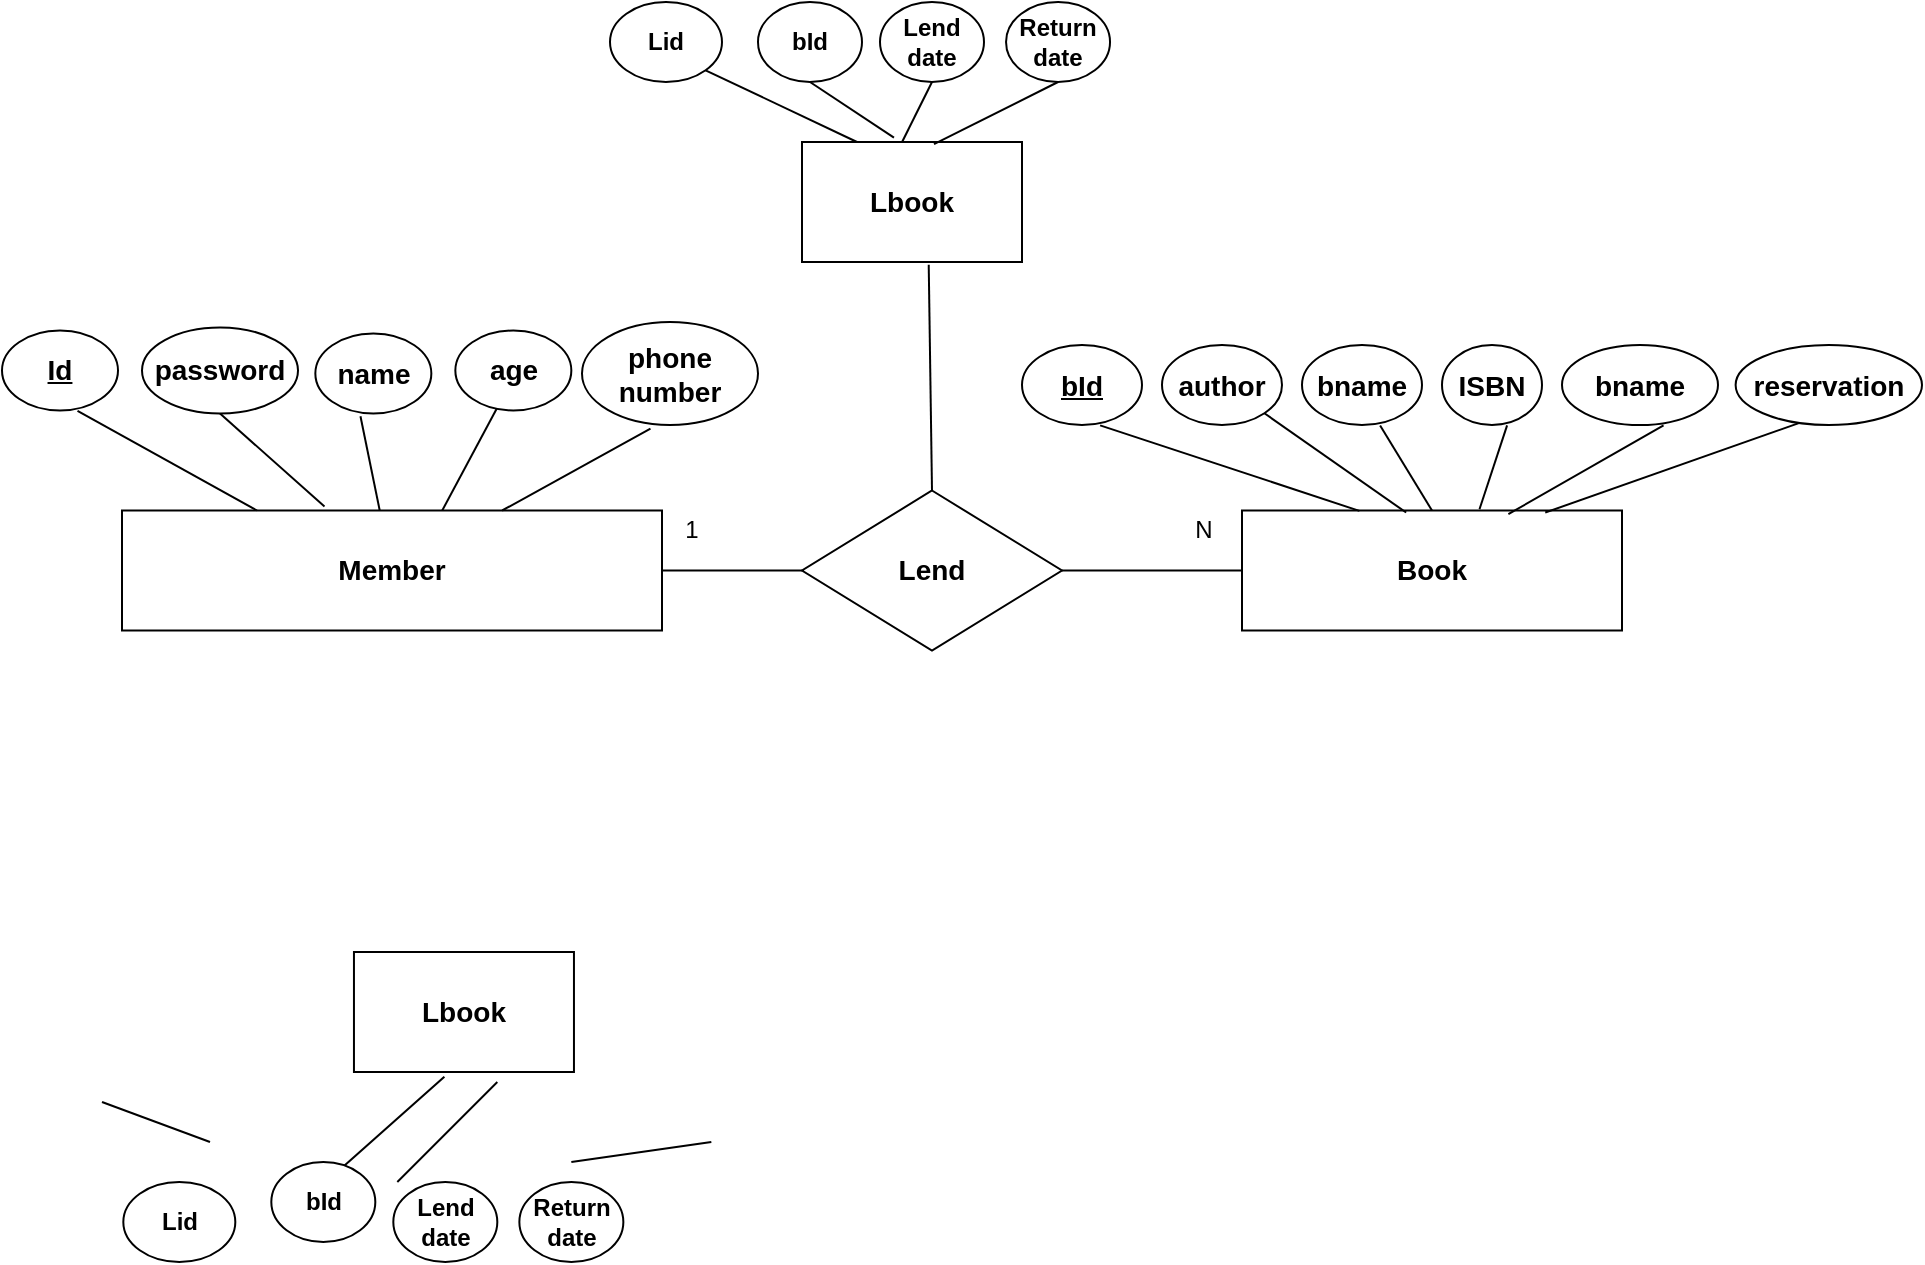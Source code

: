 <mxfile version="13.7.9" type="github">
  <diagram id="R2lEEEUBdFMjLlhIrx00" name="Page-1">
    <mxGraphModel dx="1278" dy="548" grid="1" gridSize="10" guides="1" tooltips="1" connect="1" arrows="1" fold="1" page="1" pageScale="1" pageWidth="850" pageHeight="1100" math="0" shadow="0" extFonts="Permanent Marker^https://fonts.googleapis.com/css?family=Permanent+Marker">
      <root>
        <mxCell id="0" />
        <mxCell id="1" parent="0" />
        <mxCell id="YOg1Quj3FaW0oakPer5X-5" value="&lt;span style=&quot;font-size: 14px&quot;&gt;&lt;b&gt;Member&lt;/b&gt;&lt;/span&gt;" style="rounded=0;whiteSpace=wrap;html=1;" vertex="1" parent="1">
          <mxGeometry x="80" y="334.25" width="270" height="60" as="geometry" />
        </mxCell>
        <mxCell id="YOg1Quj3FaW0oakPer5X-7" value="" style="endArrow=none;html=1;entryX=0.651;entryY=1.005;entryDx=0;entryDy=0;entryPerimeter=0;exitX=0.25;exitY=0;exitDx=0;exitDy=0;" edge="1" parent="1" source="YOg1Quj3FaW0oakPer5X-5" target="YOg1Quj3FaW0oakPer5X-8">
          <mxGeometry width="50" height="50" relative="1" as="geometry">
            <mxPoint x="92.58" y="325.27" as="sourcePoint" />
            <mxPoint x="90" y="284.25" as="targetPoint" />
            <Array as="points" />
          </mxGeometry>
        </mxCell>
        <mxCell id="YOg1Quj3FaW0oakPer5X-8" value="&lt;b&gt;&lt;u&gt;&lt;font style=&quot;font-size: 14px&quot;&gt;Id&lt;/font&gt;&lt;/u&gt;&lt;/b&gt;" style="ellipse;whiteSpace=wrap;html=1;" vertex="1" parent="1">
          <mxGeometry x="20" y="244.25" width="58" height="40" as="geometry" />
        </mxCell>
        <mxCell id="YOg1Quj3FaW0oakPer5X-9" value="" style="endArrow=none;html=1;exitX=0.375;exitY=-0.033;exitDx=0;exitDy=0;entryX=0.5;entryY=1;entryDx=0;entryDy=0;exitPerimeter=0;" edge="1" parent="1" source="YOg1Quj3FaW0oakPer5X-5" target="YOg1Quj3FaW0oakPer5X-10">
          <mxGeometry width="50" height="50" relative="1" as="geometry">
            <mxPoint x="122.46" y="324.25" as="sourcePoint" />
            <mxPoint x="170" y="287.25" as="targetPoint" />
            <Array as="points" />
          </mxGeometry>
        </mxCell>
        <mxCell id="YOg1Quj3FaW0oakPer5X-10" value="&lt;b&gt;&lt;font style=&quot;font-size: 14px&quot;&gt;password&lt;/font&gt;&lt;/b&gt;" style="ellipse;whiteSpace=wrap;html=1;" vertex="1" parent="1">
          <mxGeometry x="90" y="242.75" width="78" height="43" as="geometry" />
        </mxCell>
        <mxCell id="YOg1Quj3FaW0oakPer5X-11" value="" style="endArrow=none;html=1;entryX=0.389;entryY=1.035;entryDx=0;entryDy=0;entryPerimeter=0;" edge="1" parent="1" source="YOg1Quj3FaW0oakPer5X-5" target="YOg1Quj3FaW0oakPer5X-12">
          <mxGeometry width="50" height="50" relative="1" as="geometry">
            <mxPoint x="169.997" y="324.25" as="sourcePoint" />
            <mxPoint x="226.67" y="284.25" as="targetPoint" />
          </mxGeometry>
        </mxCell>
        <mxCell id="YOg1Quj3FaW0oakPer5X-12" value="&lt;font style=&quot;font-size: 14px&quot;&gt;&lt;b&gt;name&lt;/b&gt;&lt;/font&gt;" style="ellipse;whiteSpace=wrap;html=1;" vertex="1" parent="1">
          <mxGeometry x="176.67" y="245.75" width="58" height="40" as="geometry" />
        </mxCell>
        <mxCell id="YOg1Quj3FaW0oakPer5X-16" value="" style="endArrow=none;html=1;exitX=0.593;exitY=0;exitDx=0;exitDy=0;entryX=0.362;entryY=0.963;entryDx=0;entryDy=0;entryPerimeter=0;exitPerimeter=0;" edge="1" parent="1" target="YOg1Quj3FaW0oakPer5X-17" source="YOg1Quj3FaW0oakPer5X-5">
          <mxGeometry width="50" height="50" relative="1" as="geometry">
            <mxPoint x="191.67" y="324.25" as="sourcePoint" />
            <mxPoint x="270" y="285.25" as="targetPoint" />
          </mxGeometry>
        </mxCell>
        <mxCell id="YOg1Quj3FaW0oakPer5X-17" value="&lt;font style=&quot;font-size: 14px&quot;&gt;&lt;b&gt;age&lt;/b&gt;&lt;/font&gt;" style="ellipse;whiteSpace=wrap;html=1;" vertex="1" parent="1">
          <mxGeometry x="246.67" y="244.25" width="58" height="40" as="geometry" />
        </mxCell>
        <mxCell id="YOg1Quj3FaW0oakPer5X-20" value="" style="endArrow=none;html=1;entryX=0.389;entryY=1.035;entryDx=0;entryDy=0;entryPerimeter=0;exitX=0.704;exitY=0;exitDx=0;exitDy=0;exitPerimeter=0;" edge="1" parent="1" target="YOg1Quj3FaW0oakPer5X-21" source="YOg1Quj3FaW0oakPer5X-5">
          <mxGeometry width="50" height="50" relative="1" as="geometry">
            <mxPoint x="320.61" y="334.25" as="sourcePoint" />
            <mxPoint x="370" y="284.25" as="targetPoint" />
          </mxGeometry>
        </mxCell>
        <mxCell id="YOg1Quj3FaW0oakPer5X-21" value="&lt;font style=&quot;font-size: 14px&quot;&gt;&lt;b&gt;phone&lt;br&gt;number&lt;br&gt;&lt;/b&gt;&lt;/font&gt;" style="ellipse;whiteSpace=wrap;html=1;" vertex="1" parent="1">
          <mxGeometry x="310" y="240" width="88" height="51.5" as="geometry" />
        </mxCell>
        <mxCell id="YOg1Quj3FaW0oakPer5X-25" value="&lt;b style=&quot;font-size: 14px&quot;&gt;Lend&lt;/b&gt;" style="rhombus;whiteSpace=wrap;html=1;" vertex="1" parent="1">
          <mxGeometry x="420" y="324.25" width="130" height="80" as="geometry" />
        </mxCell>
        <mxCell id="YOg1Quj3FaW0oakPer5X-26" value="" style="endArrow=none;html=1;entryX=0;entryY=0.5;entryDx=0;entryDy=0;exitX=1;exitY=0.5;exitDx=0;exitDy=0;" edge="1" parent="1" source="YOg1Quj3FaW0oakPer5X-5" target="YOg1Quj3FaW0oakPer5X-25">
          <mxGeometry width="50" height="50" relative="1" as="geometry">
            <mxPoint x="370" y="384.25" as="sourcePoint" />
            <mxPoint x="420" y="334.25" as="targetPoint" />
          </mxGeometry>
        </mxCell>
        <mxCell id="YOg1Quj3FaW0oakPer5X-27" value="" style="endArrow=none;html=1;exitX=1;exitY=0.5;exitDx=0;exitDy=0;entryX=0;entryY=0.5;entryDx=0;entryDy=0;" edge="1" parent="1" source="YOg1Quj3FaW0oakPer5X-25" target="YOg1Quj3FaW0oakPer5X-29">
          <mxGeometry width="50" height="50" relative="1" as="geometry">
            <mxPoint x="590" y="434.25" as="sourcePoint" />
            <mxPoint x="640" y="364.25" as="targetPoint" />
          </mxGeometry>
        </mxCell>
        <mxCell id="YOg1Quj3FaW0oakPer5X-29" value="&lt;span style=&quot;font-size: 14px&quot;&gt;&lt;b&gt;Book&lt;/b&gt;&lt;/span&gt;" style="rounded=0;whiteSpace=wrap;html=1;" vertex="1" parent="1">
          <mxGeometry x="640" y="334.25" width="190" height="60" as="geometry" />
        </mxCell>
        <mxCell id="YOg1Quj3FaW0oakPer5X-31" value="" style="endArrow=none;html=1;entryX=0.651;entryY=1.005;entryDx=0;entryDy=0;entryPerimeter=0;exitX=0.309;exitY=0.003;exitDx=0;exitDy=0;exitPerimeter=0;" edge="1" parent="1" target="YOg1Quj3FaW0oakPer5X-32" source="YOg1Quj3FaW0oakPer5X-29">
          <mxGeometry width="50" height="50" relative="1" as="geometry">
            <mxPoint x="697.5" y="334.25" as="sourcePoint" />
            <mxPoint x="640" y="284.25" as="targetPoint" />
            <Array as="points" />
          </mxGeometry>
        </mxCell>
        <mxCell id="YOg1Quj3FaW0oakPer5X-32" value="&lt;b&gt;&lt;u&gt;&lt;font style=&quot;font-size: 14px&quot;&gt;bId&lt;/font&gt;&lt;/u&gt;&lt;/b&gt;" style="ellipse;whiteSpace=wrap;html=1;" vertex="1" parent="1">
          <mxGeometry x="530" y="251.5" width="60" height="40" as="geometry" />
        </mxCell>
        <mxCell id="YOg1Quj3FaW0oakPer5X-35" value="1" style="text;html=1;strokeColor=none;fillColor=none;align=center;verticalAlign=middle;whiteSpace=wrap;rounded=0;" vertex="1" parent="1">
          <mxGeometry x="354" y="334.25" width="22" height="20" as="geometry" />
        </mxCell>
        <mxCell id="YOg1Quj3FaW0oakPer5X-36" value="N" style="text;html=1;strokeColor=none;fillColor=none;align=center;verticalAlign=middle;whiteSpace=wrap;rounded=0;" vertex="1" parent="1">
          <mxGeometry x="610" y="334.25" width="22" height="20" as="geometry" />
        </mxCell>
        <mxCell id="YOg1Quj3FaW0oakPer5X-38" value="" style="endArrow=none;html=1;entryX=0;entryY=0;entryDx=0;entryDy=0;exitX=0.432;exitY=0.017;exitDx=0;exitDy=0;exitPerimeter=0;" edge="1" parent="1" target="YOg1Quj3FaW0oakPer5X-39" source="YOg1Quj3FaW0oakPer5X-29">
          <mxGeometry width="50" height="50" relative="1" as="geometry">
            <mxPoint x="803.15" y="335.45" as="sourcePoint" />
            <mxPoint x="730" y="284.25" as="targetPoint" />
            <Array as="points" />
          </mxGeometry>
        </mxCell>
        <mxCell id="YOg1Quj3FaW0oakPer5X-39" value="&lt;span style=&quot;font-size: 14px&quot;&gt;&lt;b&gt;author&lt;/b&gt;&lt;/span&gt;" style="ellipse;whiteSpace=wrap;html=1;direction=west;" vertex="1" parent="1">
          <mxGeometry x="600" y="251.5" width="60" height="40" as="geometry" />
        </mxCell>
        <mxCell id="YOg1Quj3FaW0oakPer5X-40" value="" style="endArrow=none;html=1;entryX=0.651;entryY=1.005;entryDx=0;entryDy=0;entryPerimeter=0;exitX=0.5;exitY=0;exitDx=0;exitDy=0;" edge="1" parent="1" target="YOg1Quj3FaW0oakPer5X-41" source="YOg1Quj3FaW0oakPer5X-29">
          <mxGeometry width="50" height="50" relative="1" as="geometry">
            <mxPoint x="893.15" y="329.7" as="sourcePoint" />
            <mxPoint x="820" y="278.5" as="targetPoint" />
            <Array as="points" />
          </mxGeometry>
        </mxCell>
        <mxCell id="YOg1Quj3FaW0oakPer5X-41" value="&lt;span style=&quot;font-size: 14px&quot;&gt;&lt;b&gt;bname&lt;/b&gt;&lt;/span&gt;" style="ellipse;whiteSpace=wrap;html=1;" vertex="1" parent="1">
          <mxGeometry x="670" y="251.5" width="60" height="40" as="geometry" />
        </mxCell>
        <mxCell id="YOg1Quj3FaW0oakPer5X-44" value="" style="endArrow=none;html=1;entryX=0.651;entryY=1.005;entryDx=0;entryDy=0;entryPerimeter=0;exitX=0.625;exitY=-0.01;exitDx=0;exitDy=0;exitPerimeter=0;" edge="1" parent="1" target="YOg1Quj3FaW0oakPer5X-45" source="YOg1Quj3FaW0oakPer5X-29">
          <mxGeometry width="50" height="50" relative="1" as="geometry">
            <mxPoint x="825" y="334.25" as="sourcePoint" />
            <mxPoint x="910" y="278.5" as="targetPoint" />
            <Array as="points" />
          </mxGeometry>
        </mxCell>
        <mxCell id="YOg1Quj3FaW0oakPer5X-45" value="&lt;span style=&quot;font-size: 14px&quot;&gt;&lt;b&gt;ISBN&lt;/b&gt;&lt;/span&gt;" style="ellipse;whiteSpace=wrap;html=1;" vertex="1" parent="1">
          <mxGeometry x="740" y="251.5" width="50" height="40" as="geometry" />
        </mxCell>
        <mxCell id="YOg1Quj3FaW0oakPer5X-46" value="" style="endArrow=none;html=1;entryX=0.651;entryY=1.005;entryDx=0;entryDy=0;entryPerimeter=0;exitX=0.701;exitY=0.03;exitDx=0;exitDy=0;exitPerimeter=0;" edge="1" parent="1" target="YOg1Quj3FaW0oakPer5X-47" source="YOg1Quj3FaW0oakPer5X-29">
          <mxGeometry width="50" height="50" relative="1" as="geometry">
            <mxPoint x="825" y="331.25" as="sourcePoint" />
            <mxPoint x="910" y="275.5" as="targetPoint" />
            <Array as="points" />
          </mxGeometry>
        </mxCell>
        <mxCell id="YOg1Quj3FaW0oakPer5X-47" value="&lt;span style=&quot;font-size: 14px&quot;&gt;&lt;b&gt;bname&lt;/b&gt;&lt;/span&gt;" style="ellipse;whiteSpace=wrap;html=1;" vertex="1" parent="1">
          <mxGeometry x="800" y="251.5" width="78" height="40" as="geometry" />
        </mxCell>
        <mxCell id="YOg1Quj3FaW0oakPer5X-48" value="" style="endArrow=none;html=1;entryX=0.343;entryY=0.974;entryDx=0;entryDy=0;entryPerimeter=0;exitX=0.798;exitY=0.017;exitDx=0;exitDy=0;exitPerimeter=0;" edge="1" parent="1" target="YOg1Quj3FaW0oakPer5X-49" source="YOg1Quj3FaW0oakPer5X-29">
          <mxGeometry width="50" height="50" relative="1" as="geometry">
            <mxPoint x="860" y="336.05" as="sourcePoint" />
            <mxPoint x="996.81" y="275.5" as="targetPoint" />
            <Array as="points" />
          </mxGeometry>
        </mxCell>
        <mxCell id="YOg1Quj3FaW0oakPer5X-49" value="&lt;span style=&quot;font-size: 14px&quot;&gt;&lt;b&gt;reservation&lt;br&gt;&lt;/b&gt;&lt;/span&gt;" style="ellipse;whiteSpace=wrap;html=1;" vertex="1" parent="1">
          <mxGeometry x="886.81" y="251.5" width="93.19" height="40" as="geometry" />
        </mxCell>
        <mxCell id="YOg1Quj3FaW0oakPer5X-50" value="" style="endArrow=none;html=1;exitX=0.5;exitY=0;exitDx=0;exitDy=0;entryX=0.576;entryY=1.023;entryDx=0;entryDy=0;entryPerimeter=0;" edge="1" parent="1" source="YOg1Quj3FaW0oakPer5X-25" target="YOg1Quj3FaW0oakPer5X-51">
          <mxGeometry width="50" height="50" relative="1" as="geometry">
            <mxPoint x="490" y="320" as="sourcePoint" />
            <mxPoint x="485" y="220" as="targetPoint" />
          </mxGeometry>
        </mxCell>
        <mxCell id="YOg1Quj3FaW0oakPer5X-51" value="&lt;font style=&quot;font-size: 14px&quot;&gt;&lt;b&gt;Lbook&lt;/b&gt;&lt;/font&gt;" style="rounded=0;whiteSpace=wrap;html=1;" vertex="1" parent="1">
          <mxGeometry x="420" y="150" width="110" height="60" as="geometry" />
        </mxCell>
        <mxCell id="YOg1Quj3FaW0oakPer5X-52" value="" style="endArrow=none;html=1;exitX=0.25;exitY=0;exitDx=0;exitDy=0;entryX=1;entryY=1;entryDx=0;entryDy=0;" edge="1" parent="1" source="YOg1Quj3FaW0oakPer5X-51" target="YOg1Quj3FaW0oakPer5X-54">
          <mxGeometry width="50" height="50" relative="1" as="geometry">
            <mxPoint x="459" y="140" as="sourcePoint" />
            <mxPoint x="360" y="110" as="targetPoint" />
          </mxGeometry>
        </mxCell>
        <mxCell id="YOg1Quj3FaW0oakPer5X-54" value="&lt;b&gt;Lid&lt;/b&gt;" style="ellipse;whiteSpace=wrap;html=1;" vertex="1" parent="1">
          <mxGeometry x="324" y="80" width="56" height="40" as="geometry" />
        </mxCell>
        <mxCell id="YOg1Quj3FaW0oakPer5X-55" value="" style="endArrow=none;html=1;exitX=0.418;exitY=-0.037;exitDx=0;exitDy=0;exitPerimeter=0;entryX=0.5;entryY=1;entryDx=0;entryDy=0;" edge="1" parent="1" target="YOg1Quj3FaW0oakPer5X-56" source="YOg1Quj3FaW0oakPer5X-51">
          <mxGeometry width="50" height="50" relative="1" as="geometry">
            <mxPoint x="530" y="147.78" as="sourcePoint" />
            <mxPoint x="428.75" y="110" as="targetPoint" />
          </mxGeometry>
        </mxCell>
        <mxCell id="YOg1Quj3FaW0oakPer5X-56" value="&lt;b&gt;bId&lt;/b&gt;" style="ellipse;whiteSpace=wrap;html=1;" vertex="1" parent="1">
          <mxGeometry x="398" y="80" width="52" height="40" as="geometry" />
        </mxCell>
        <mxCell id="YOg1Quj3FaW0oakPer5X-59" value="" style="endArrow=none;html=1;exitX=0.455;exitY=0;exitDx=0;exitDy=0;exitPerimeter=0;entryX=0.5;entryY=1;entryDx=0;entryDy=0;" edge="1" parent="1" target="YOg1Quj3FaW0oakPer5X-60" source="YOg1Quj3FaW0oakPer5X-51">
          <mxGeometry width="50" height="50" relative="1" as="geometry">
            <mxPoint x="475.98" y="157.78" as="sourcePoint" />
            <mxPoint x="438.75" y="120" as="targetPoint" />
          </mxGeometry>
        </mxCell>
        <mxCell id="YOg1Quj3FaW0oakPer5X-60" value="&lt;b&gt;Lend date&lt;/b&gt;" style="ellipse;whiteSpace=wrap;html=1;" vertex="1" parent="1">
          <mxGeometry x="459" y="80" width="52" height="40" as="geometry" />
        </mxCell>
        <mxCell id="YOg1Quj3FaW0oakPer5X-61" value="" style="endArrow=none;html=1;exitX=0.6;exitY=0.017;exitDx=0;exitDy=0;exitPerimeter=0;entryX=0.5;entryY=1;entryDx=0;entryDy=0;" edge="1" parent="1" target="YOg1Quj3FaW0oakPer5X-62" source="YOg1Quj3FaW0oakPer5X-51">
          <mxGeometry width="50" height="50" relative="1" as="geometry">
            <mxPoint x="590" y="147.78" as="sourcePoint" />
            <mxPoint x="552.77" y="110" as="targetPoint" />
          </mxGeometry>
        </mxCell>
        <mxCell id="YOg1Quj3FaW0oakPer5X-62" value="&lt;b&gt;Return&lt;br&gt;date&lt;/b&gt;" style="ellipse;whiteSpace=wrap;html=1;" vertex="1" parent="1">
          <mxGeometry x="522.02" y="80" width="52" height="40" as="geometry" />
        </mxCell>
        <mxCell id="YOg1Quj3FaW0oakPer5X-63" value="&lt;font style=&quot;font-size: 14px&quot;&gt;&lt;b&gt;Lbook&lt;/b&gt;&lt;/font&gt;" style="rounded=0;whiteSpace=wrap;html=1;" vertex="1" parent="1">
          <mxGeometry x="195.98" y="555" width="110" height="60" as="geometry" />
        </mxCell>
        <mxCell id="YOg1Quj3FaW0oakPer5X-64" value="" style="endArrow=none;html=1;" edge="1" parent="1">
          <mxGeometry width="50" height="50" relative="1" as="geometry">
            <mxPoint x="124" y="650" as="sourcePoint" />
            <mxPoint x="70" y="630" as="targetPoint" />
          </mxGeometry>
        </mxCell>
        <mxCell id="YOg1Quj3FaW0oakPer5X-65" value="&lt;b&gt;Lid&lt;/b&gt;" style="ellipse;whiteSpace=wrap;html=1;" vertex="1" parent="1">
          <mxGeometry x="80.66" y="670" width="56" height="40" as="geometry" />
        </mxCell>
        <mxCell id="YOg1Quj3FaW0oakPer5X-66" value="" style="endArrow=none;html=1;exitX=0.418;exitY=-0.037;exitDx=0;exitDy=0;exitPerimeter=0;entryX=0.411;entryY=1.04;entryDx=0;entryDy=0;entryPerimeter=0;" edge="1" parent="1" target="YOg1Quj3FaW0oakPer5X-63">
          <mxGeometry width="50" height="50" relative="1" as="geometry">
            <mxPoint x="181.98" y="670" as="sourcePoint" />
            <mxPoint x="140" y="642" as="targetPoint" />
          </mxGeometry>
        </mxCell>
        <mxCell id="YOg1Quj3FaW0oakPer5X-67" value="&lt;b&gt;bId&lt;/b&gt;" style="ellipse;whiteSpace=wrap;html=1;" vertex="1" parent="1">
          <mxGeometry x="154.66" y="660" width="52" height="40" as="geometry" />
        </mxCell>
        <mxCell id="YOg1Quj3FaW0oakPer5X-68" value="" style="endArrow=none;html=1;" edge="1" parent="1">
          <mxGeometry width="50" height="50" relative="1" as="geometry">
            <mxPoint x="217.66" y="670" as="sourcePoint" />
            <mxPoint x="267.66" y="620" as="targetPoint" />
          </mxGeometry>
        </mxCell>
        <mxCell id="YOg1Quj3FaW0oakPer5X-69" value="&lt;b&gt;Lend date&lt;/b&gt;" style="ellipse;whiteSpace=wrap;html=1;" vertex="1" parent="1">
          <mxGeometry x="215.66" y="670" width="52" height="40" as="geometry" />
        </mxCell>
        <mxCell id="YOg1Quj3FaW0oakPer5X-70" value="" style="endArrow=none;html=1;" edge="1" parent="1">
          <mxGeometry width="50" height="50" relative="1" as="geometry">
            <mxPoint x="304.67" y="660" as="sourcePoint" />
            <mxPoint x="374.67" y="650" as="targetPoint" />
          </mxGeometry>
        </mxCell>
        <mxCell id="YOg1Quj3FaW0oakPer5X-71" value="&lt;b&gt;Return&lt;br&gt;date&lt;/b&gt;" style="ellipse;whiteSpace=wrap;html=1;" vertex="1" parent="1">
          <mxGeometry x="278.68" y="670" width="52" height="40" as="geometry" />
        </mxCell>
      </root>
    </mxGraphModel>
  </diagram>
</mxfile>
